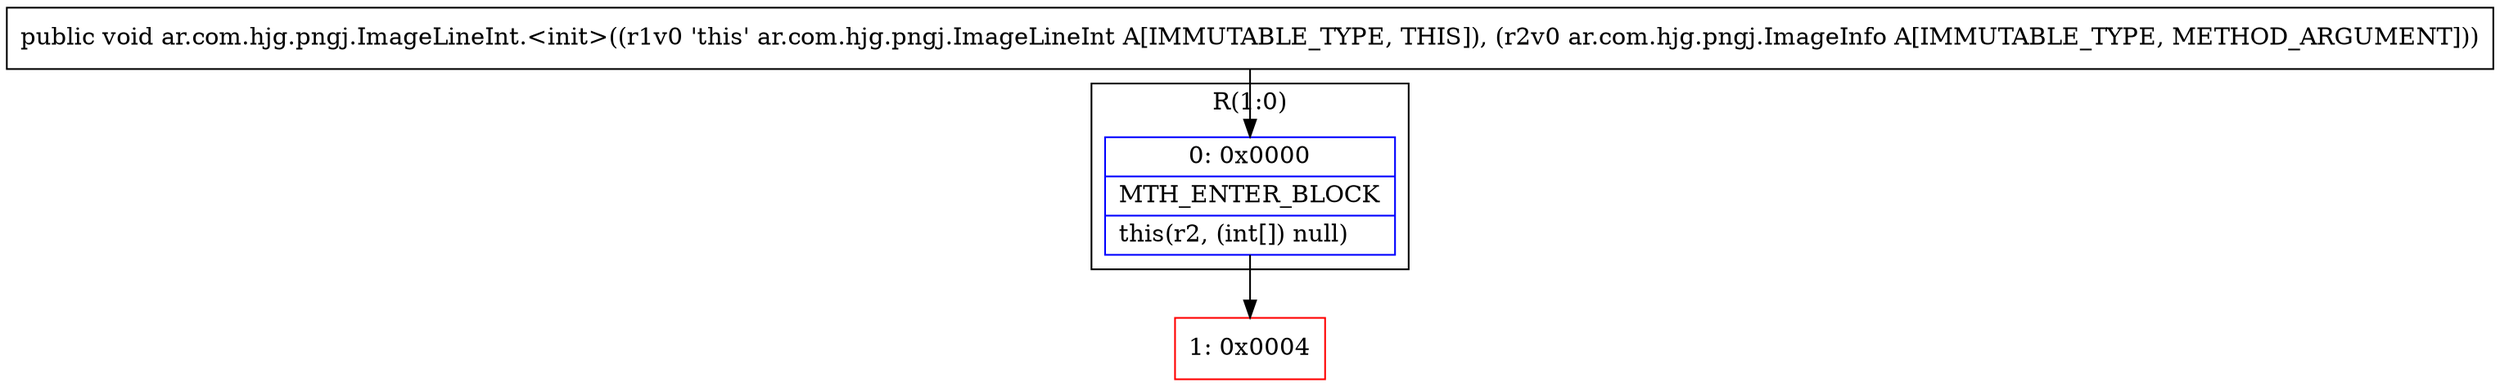 digraph "CFG forar.com.hjg.pngj.ImageLineInt.\<init\>(Lar\/com\/hjg\/pngj\/ImageInfo;)V" {
subgraph cluster_Region_146462499 {
label = "R(1:0)";
node [shape=record,color=blue];
Node_0 [shape=record,label="{0\:\ 0x0000|MTH_ENTER_BLOCK\l|this(r2, (int[]) null)\l}"];
}
Node_1 [shape=record,color=red,label="{1\:\ 0x0004}"];
MethodNode[shape=record,label="{public void ar.com.hjg.pngj.ImageLineInt.\<init\>((r1v0 'this' ar.com.hjg.pngj.ImageLineInt A[IMMUTABLE_TYPE, THIS]), (r2v0 ar.com.hjg.pngj.ImageInfo A[IMMUTABLE_TYPE, METHOD_ARGUMENT])) }"];
MethodNode -> Node_0;
Node_0 -> Node_1;
}

